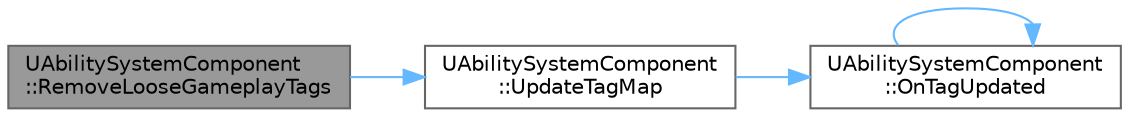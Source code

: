digraph "UAbilitySystemComponent::RemoveLooseGameplayTags"
{
 // INTERACTIVE_SVG=YES
 // LATEX_PDF_SIZE
  bgcolor="transparent";
  edge [fontname=Helvetica,fontsize=10,labelfontname=Helvetica,labelfontsize=10];
  node [fontname=Helvetica,fontsize=10,shape=box,height=0.2,width=0.4];
  rankdir="LR";
  Node1 [id="Node000001",label="UAbilitySystemComponent\l::RemoveLooseGameplayTags",height=0.2,width=0.4,color="gray40", fillcolor="grey60", style="filled", fontcolor="black",tooltip=" "];
  Node1 -> Node2 [id="edge1_Node000001_Node000002",color="steelblue1",style="solid",tooltip=" "];
  Node2 [id="Node000002",label="UAbilitySystemComponent\l::UpdateTagMap",height=0.2,width=0.4,color="grey40", fillcolor="white", style="filled",URL="$d4/d2d/classUAbilitySystemComponent.html#a0b2572a1a97dcfea04450eef72e522db",tooltip="Update the number of instances of a given tag and calls callback."];
  Node2 -> Node3 [id="edge2_Node000002_Node000003",color="steelblue1",style="solid",tooltip=" "];
  Node3 [id="Node000003",label="UAbilitySystemComponent\l::OnTagUpdated",height=0.2,width=0.4,color="grey40", fillcolor="white", style="filled",URL="$d4/d2d/classUAbilitySystemComponent.html#a593234dd4a4f20409de64cb140aff745",tooltip=" "];
  Node3 -> Node3 [id="edge3_Node000003_Node000003",color="steelblue1",style="solid",tooltip=" "];
}
